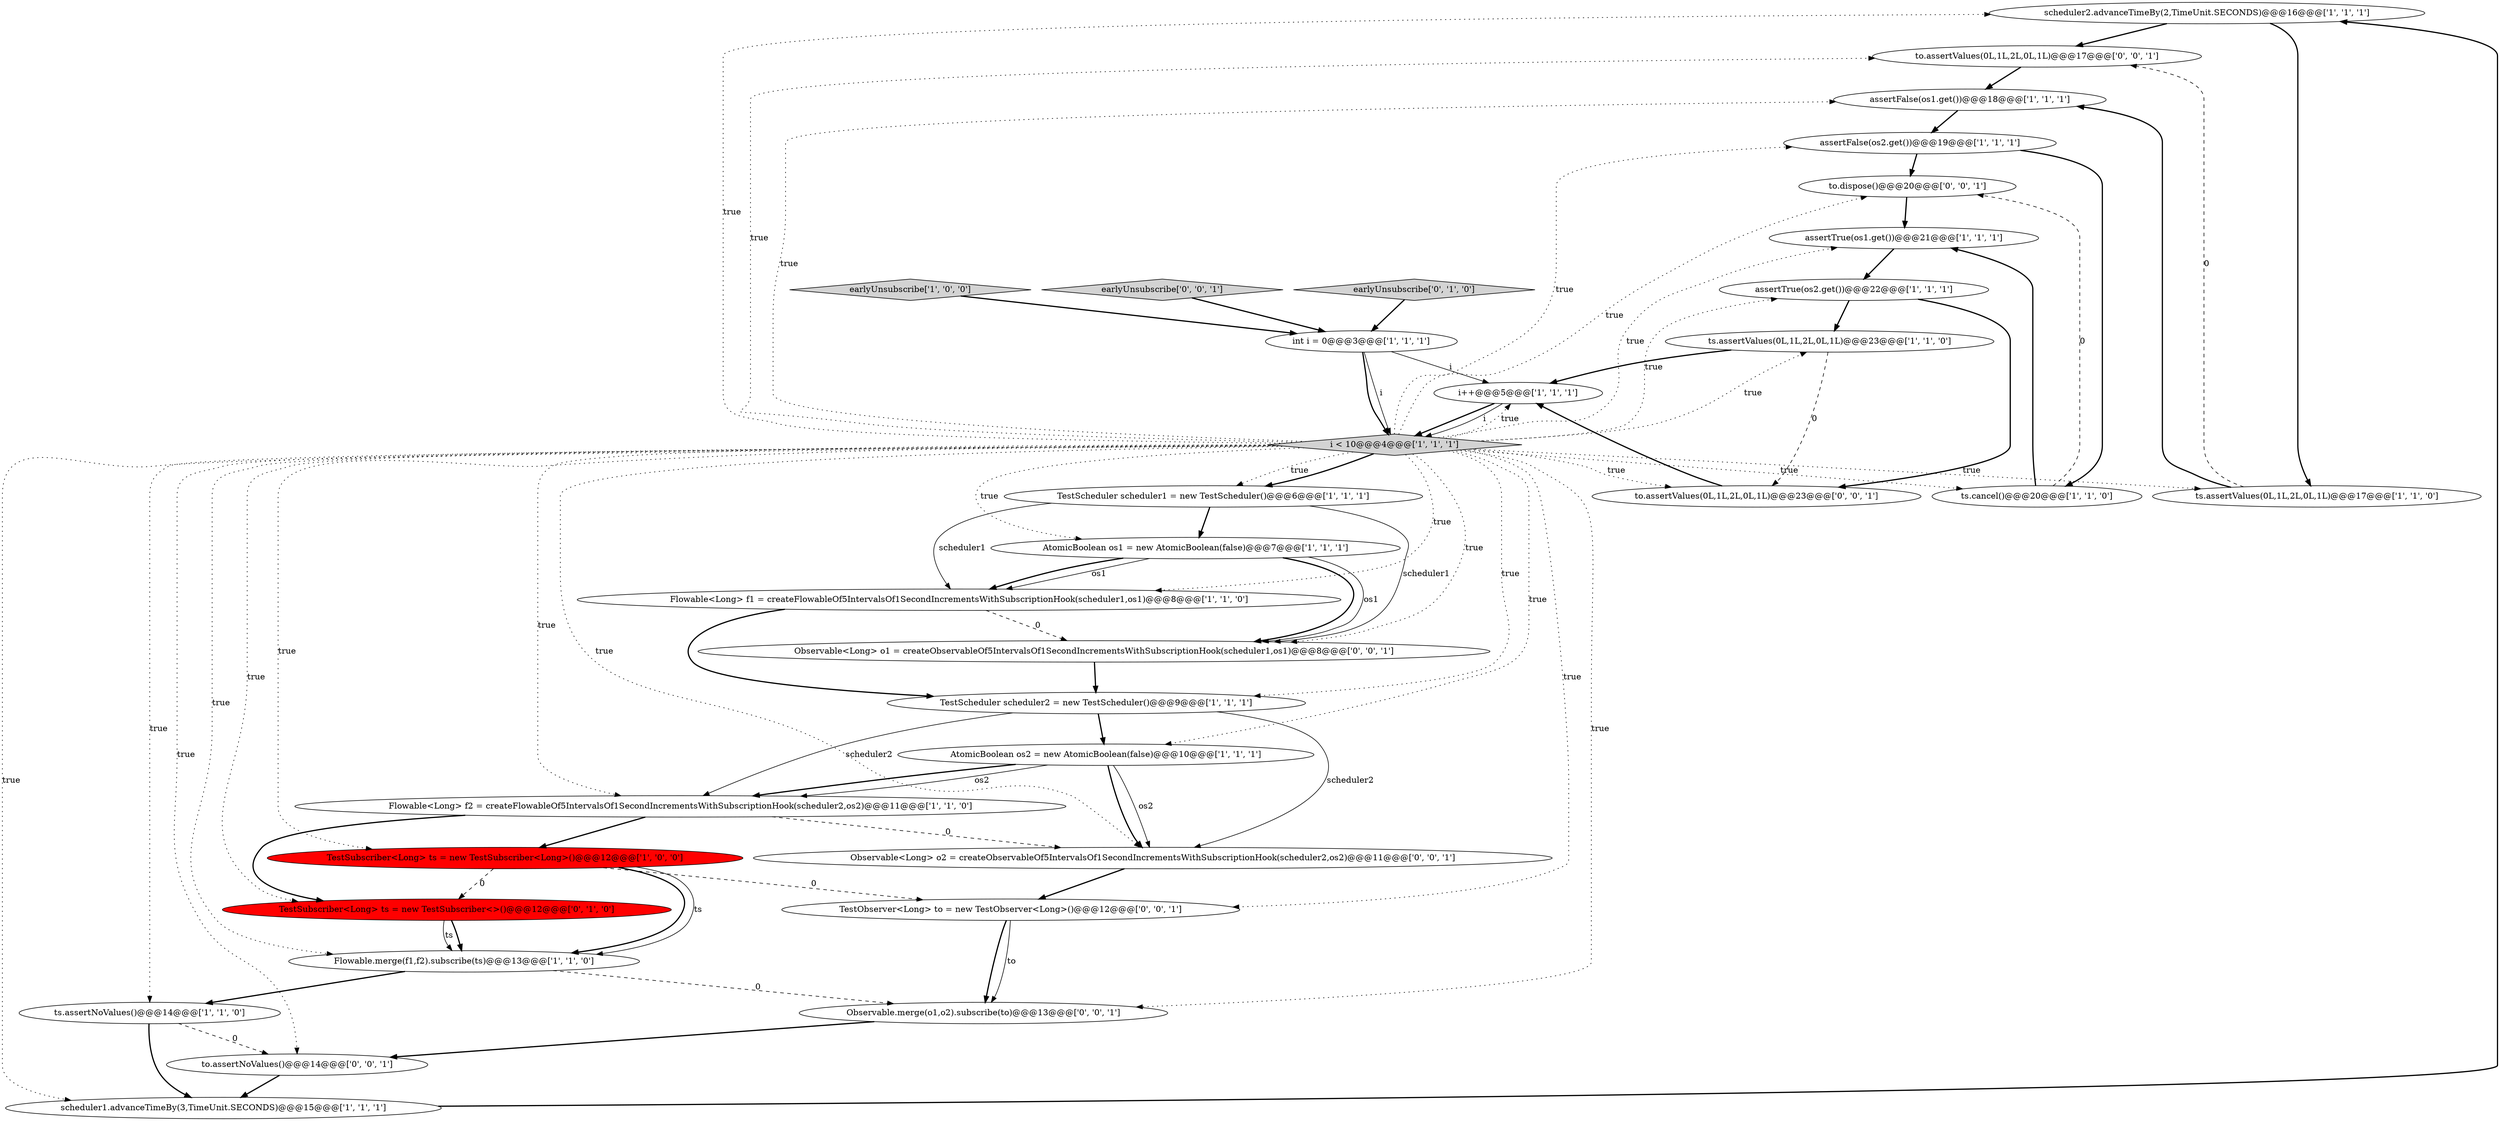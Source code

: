 digraph {
15 [style = filled, label = "scheduler2.advanceTimeBy(2,TimeUnit.SECONDS)@@@16@@@['1', '1', '1']", fillcolor = white, shape = ellipse image = "AAA0AAABBB1BBB"];
26 [style = filled, label = "Observable.merge(o1,o2).subscribe(to)@@@13@@@['0', '0', '1']", fillcolor = white, shape = ellipse image = "AAA0AAABBB3BBB"];
23 [style = filled, label = "earlyUnsubscribe['0', '1', '0']", fillcolor = lightgray, shape = diamond image = "AAA0AAABBB2BBB"];
2 [style = filled, label = "assertFalse(os2.get())@@@19@@@['1', '1', '1']", fillcolor = white, shape = ellipse image = "AAA0AAABBB1BBB"];
4 [style = filled, label = "earlyUnsubscribe['1', '0', '0']", fillcolor = lightgray, shape = diamond image = "AAA0AAABBB1BBB"];
21 [style = filled, label = "Flowable<Long> f1 = createFlowableOf5IntervalsOf1SecondIncrementsWithSubscriptionHook(scheduler1,os1)@@@8@@@['1', '1', '0']", fillcolor = white, shape = ellipse image = "AAA0AAABBB1BBB"];
13 [style = filled, label = "ts.assertValues(0L,1L,2L,0L,1L)@@@23@@@['1', '1', '0']", fillcolor = white, shape = ellipse image = "AAA0AAABBB1BBB"];
6 [style = filled, label = "Flowable.merge(f1,f2).subscribe(ts)@@@13@@@['1', '1', '0']", fillcolor = white, shape = ellipse image = "AAA0AAABBB1BBB"];
31 [style = filled, label = "to.dispose()@@@20@@@['0', '0', '1']", fillcolor = white, shape = ellipse image = "AAA0AAABBB3BBB"];
22 [style = filled, label = "TestSubscriber<Long> ts = new TestSubscriber<>()@@@12@@@['0', '1', '0']", fillcolor = red, shape = ellipse image = "AAA1AAABBB2BBB"];
5 [style = filled, label = "TestSubscriber<Long> ts = new TestSubscriber<Long>()@@@12@@@['1', '0', '0']", fillcolor = red, shape = ellipse image = "AAA1AAABBB1BBB"];
18 [style = filled, label = "assertFalse(os1.get())@@@18@@@['1', '1', '1']", fillcolor = white, shape = ellipse image = "AAA0AAABBB1BBB"];
32 [style = filled, label = "to.assertValues(0L,1L,2L,0L,1L)@@@17@@@['0', '0', '1']", fillcolor = white, shape = ellipse image = "AAA0AAABBB3BBB"];
28 [style = filled, label = "Observable<Long> o1 = createObservableOf5IntervalsOf1SecondIncrementsWithSubscriptionHook(scheduler1,os1)@@@8@@@['0', '0', '1']", fillcolor = white, shape = ellipse image = "AAA0AAABBB3BBB"];
17 [style = filled, label = "ts.assertNoValues()@@@14@@@['1', '1', '0']", fillcolor = white, shape = ellipse image = "AAA0AAABBB1BBB"];
3 [style = filled, label = "assertTrue(os1.get())@@@21@@@['1', '1', '1']", fillcolor = white, shape = ellipse image = "AAA0AAABBB1BBB"];
9 [style = filled, label = "Flowable<Long> f2 = createFlowableOf5IntervalsOf1SecondIncrementsWithSubscriptionHook(scheduler2,os2)@@@11@@@['1', '1', '0']", fillcolor = white, shape = ellipse image = "AAA0AAABBB1BBB"];
11 [style = filled, label = "ts.cancel()@@@20@@@['1', '1', '0']", fillcolor = white, shape = ellipse image = "AAA0AAABBB1BBB"];
20 [style = filled, label = "ts.assertValues(0L,1L,2L,0L,1L)@@@17@@@['1', '1', '0']", fillcolor = white, shape = ellipse image = "AAA0AAABBB1BBB"];
16 [style = filled, label = "i++@@@5@@@['1', '1', '1']", fillcolor = white, shape = ellipse image = "AAA0AAABBB1BBB"];
30 [style = filled, label = "earlyUnsubscribe['0', '0', '1']", fillcolor = lightgray, shape = diamond image = "AAA0AAABBB3BBB"];
24 [style = filled, label = "to.assertNoValues()@@@14@@@['0', '0', '1']", fillcolor = white, shape = ellipse image = "AAA0AAABBB3BBB"];
8 [style = filled, label = "AtomicBoolean os1 = new AtomicBoolean(false)@@@7@@@['1', '1', '1']", fillcolor = white, shape = ellipse image = "AAA0AAABBB1BBB"];
0 [style = filled, label = "AtomicBoolean os2 = new AtomicBoolean(false)@@@10@@@['1', '1', '1']", fillcolor = white, shape = ellipse image = "AAA0AAABBB1BBB"];
12 [style = filled, label = "int i = 0@@@3@@@['1', '1', '1']", fillcolor = white, shape = ellipse image = "AAA0AAABBB1BBB"];
1 [style = filled, label = "TestScheduler scheduler2 = new TestScheduler()@@@9@@@['1', '1', '1']", fillcolor = white, shape = ellipse image = "AAA0AAABBB1BBB"];
19 [style = filled, label = "i < 10@@@4@@@['1', '1', '1']", fillcolor = lightgray, shape = diamond image = "AAA0AAABBB1BBB"];
27 [style = filled, label = "to.assertValues(0L,1L,2L,0L,1L)@@@23@@@['0', '0', '1']", fillcolor = white, shape = ellipse image = "AAA0AAABBB3BBB"];
10 [style = filled, label = "scheduler1.advanceTimeBy(3,TimeUnit.SECONDS)@@@15@@@['1', '1', '1']", fillcolor = white, shape = ellipse image = "AAA0AAABBB1BBB"];
14 [style = filled, label = "TestScheduler scheduler1 = new TestScheduler()@@@6@@@['1', '1', '1']", fillcolor = white, shape = ellipse image = "AAA0AAABBB1BBB"];
25 [style = filled, label = "Observable<Long> o2 = createObservableOf5IntervalsOf1SecondIncrementsWithSubscriptionHook(scheduler2,os2)@@@11@@@['0', '0', '1']", fillcolor = white, shape = ellipse image = "AAA0AAABBB3BBB"];
7 [style = filled, label = "assertTrue(os2.get())@@@22@@@['1', '1', '1']", fillcolor = white, shape = ellipse image = "AAA0AAABBB1BBB"];
29 [style = filled, label = "TestObserver<Long> to = new TestObserver<Long>()@@@12@@@['0', '0', '1']", fillcolor = white, shape = ellipse image = "AAA0AAABBB3BBB"];
19->10 [style = dotted, label="true"];
17->24 [style = dashed, label="0"];
25->29 [style = bold, label=""];
14->21 [style = solid, label="scheduler1"];
0->25 [style = bold, label=""];
19->11 [style = dotted, label="true"];
15->20 [style = bold, label=""];
6->26 [style = dashed, label="0"];
21->1 [style = bold, label=""];
8->21 [style = solid, label="os1"];
9->5 [style = bold, label=""];
23->12 [style = bold, label=""];
0->9 [style = solid, label="os2"];
20->32 [style = dashed, label="0"];
32->18 [style = bold, label=""];
2->31 [style = bold, label=""];
24->10 [style = bold, label=""];
8->28 [style = bold, label=""];
12->19 [style = solid, label="i"];
1->25 [style = solid, label="scheduler2"];
19->17 [style = dotted, label="true"];
19->27 [style = dotted, label="true"];
19->21 [style = dotted, label="true"];
1->0 [style = bold, label=""];
27->16 [style = bold, label=""];
16->19 [style = bold, label=""];
26->24 [style = bold, label=""];
13->16 [style = bold, label=""];
29->26 [style = bold, label=""];
20->18 [style = bold, label=""];
16->19 [style = solid, label="i"];
5->6 [style = bold, label=""];
19->29 [style = dotted, label="true"];
3->7 [style = bold, label=""];
19->3 [style = dotted, label="true"];
19->0 [style = dotted, label="true"];
19->9 [style = dotted, label="true"];
19->22 [style = dotted, label="true"];
14->8 [style = bold, label=""];
31->3 [style = bold, label=""];
19->26 [style = dotted, label="true"];
22->6 [style = bold, label=""];
9->22 [style = bold, label=""];
6->17 [style = bold, label=""];
17->10 [style = bold, label=""];
19->1 [style = dotted, label="true"];
29->26 [style = solid, label="to"];
1->9 [style = solid, label="scheduler2"];
19->18 [style = dotted, label="true"];
14->28 [style = solid, label="scheduler1"];
0->25 [style = solid, label="os2"];
5->29 [style = dashed, label="0"];
19->7 [style = dotted, label="true"];
19->24 [style = dotted, label="true"];
19->15 [style = dotted, label="true"];
5->6 [style = solid, label="ts"];
19->8 [style = dotted, label="true"];
19->28 [style = dotted, label="true"];
30->12 [style = bold, label=""];
19->14 [style = bold, label=""];
13->27 [style = dashed, label="0"];
11->3 [style = bold, label=""];
11->31 [style = dashed, label="0"];
9->25 [style = dashed, label="0"];
19->5 [style = dotted, label="true"];
4->12 [style = bold, label=""];
2->11 [style = bold, label=""];
19->31 [style = dotted, label="true"];
5->22 [style = dashed, label="0"];
7->13 [style = bold, label=""];
19->14 [style = dotted, label="true"];
0->9 [style = bold, label=""];
19->25 [style = dotted, label="true"];
12->16 [style = solid, label="i"];
10->15 [style = bold, label=""];
21->28 [style = dashed, label="0"];
19->2 [style = dotted, label="true"];
19->20 [style = dotted, label="true"];
19->13 [style = dotted, label="true"];
28->1 [style = bold, label=""];
18->2 [style = bold, label=""];
22->6 [style = solid, label="ts"];
19->32 [style = dotted, label="true"];
19->16 [style = dotted, label="true"];
7->27 [style = bold, label=""];
8->21 [style = bold, label=""];
19->6 [style = dotted, label="true"];
12->19 [style = bold, label=""];
8->28 [style = solid, label="os1"];
15->32 [style = bold, label=""];
}
